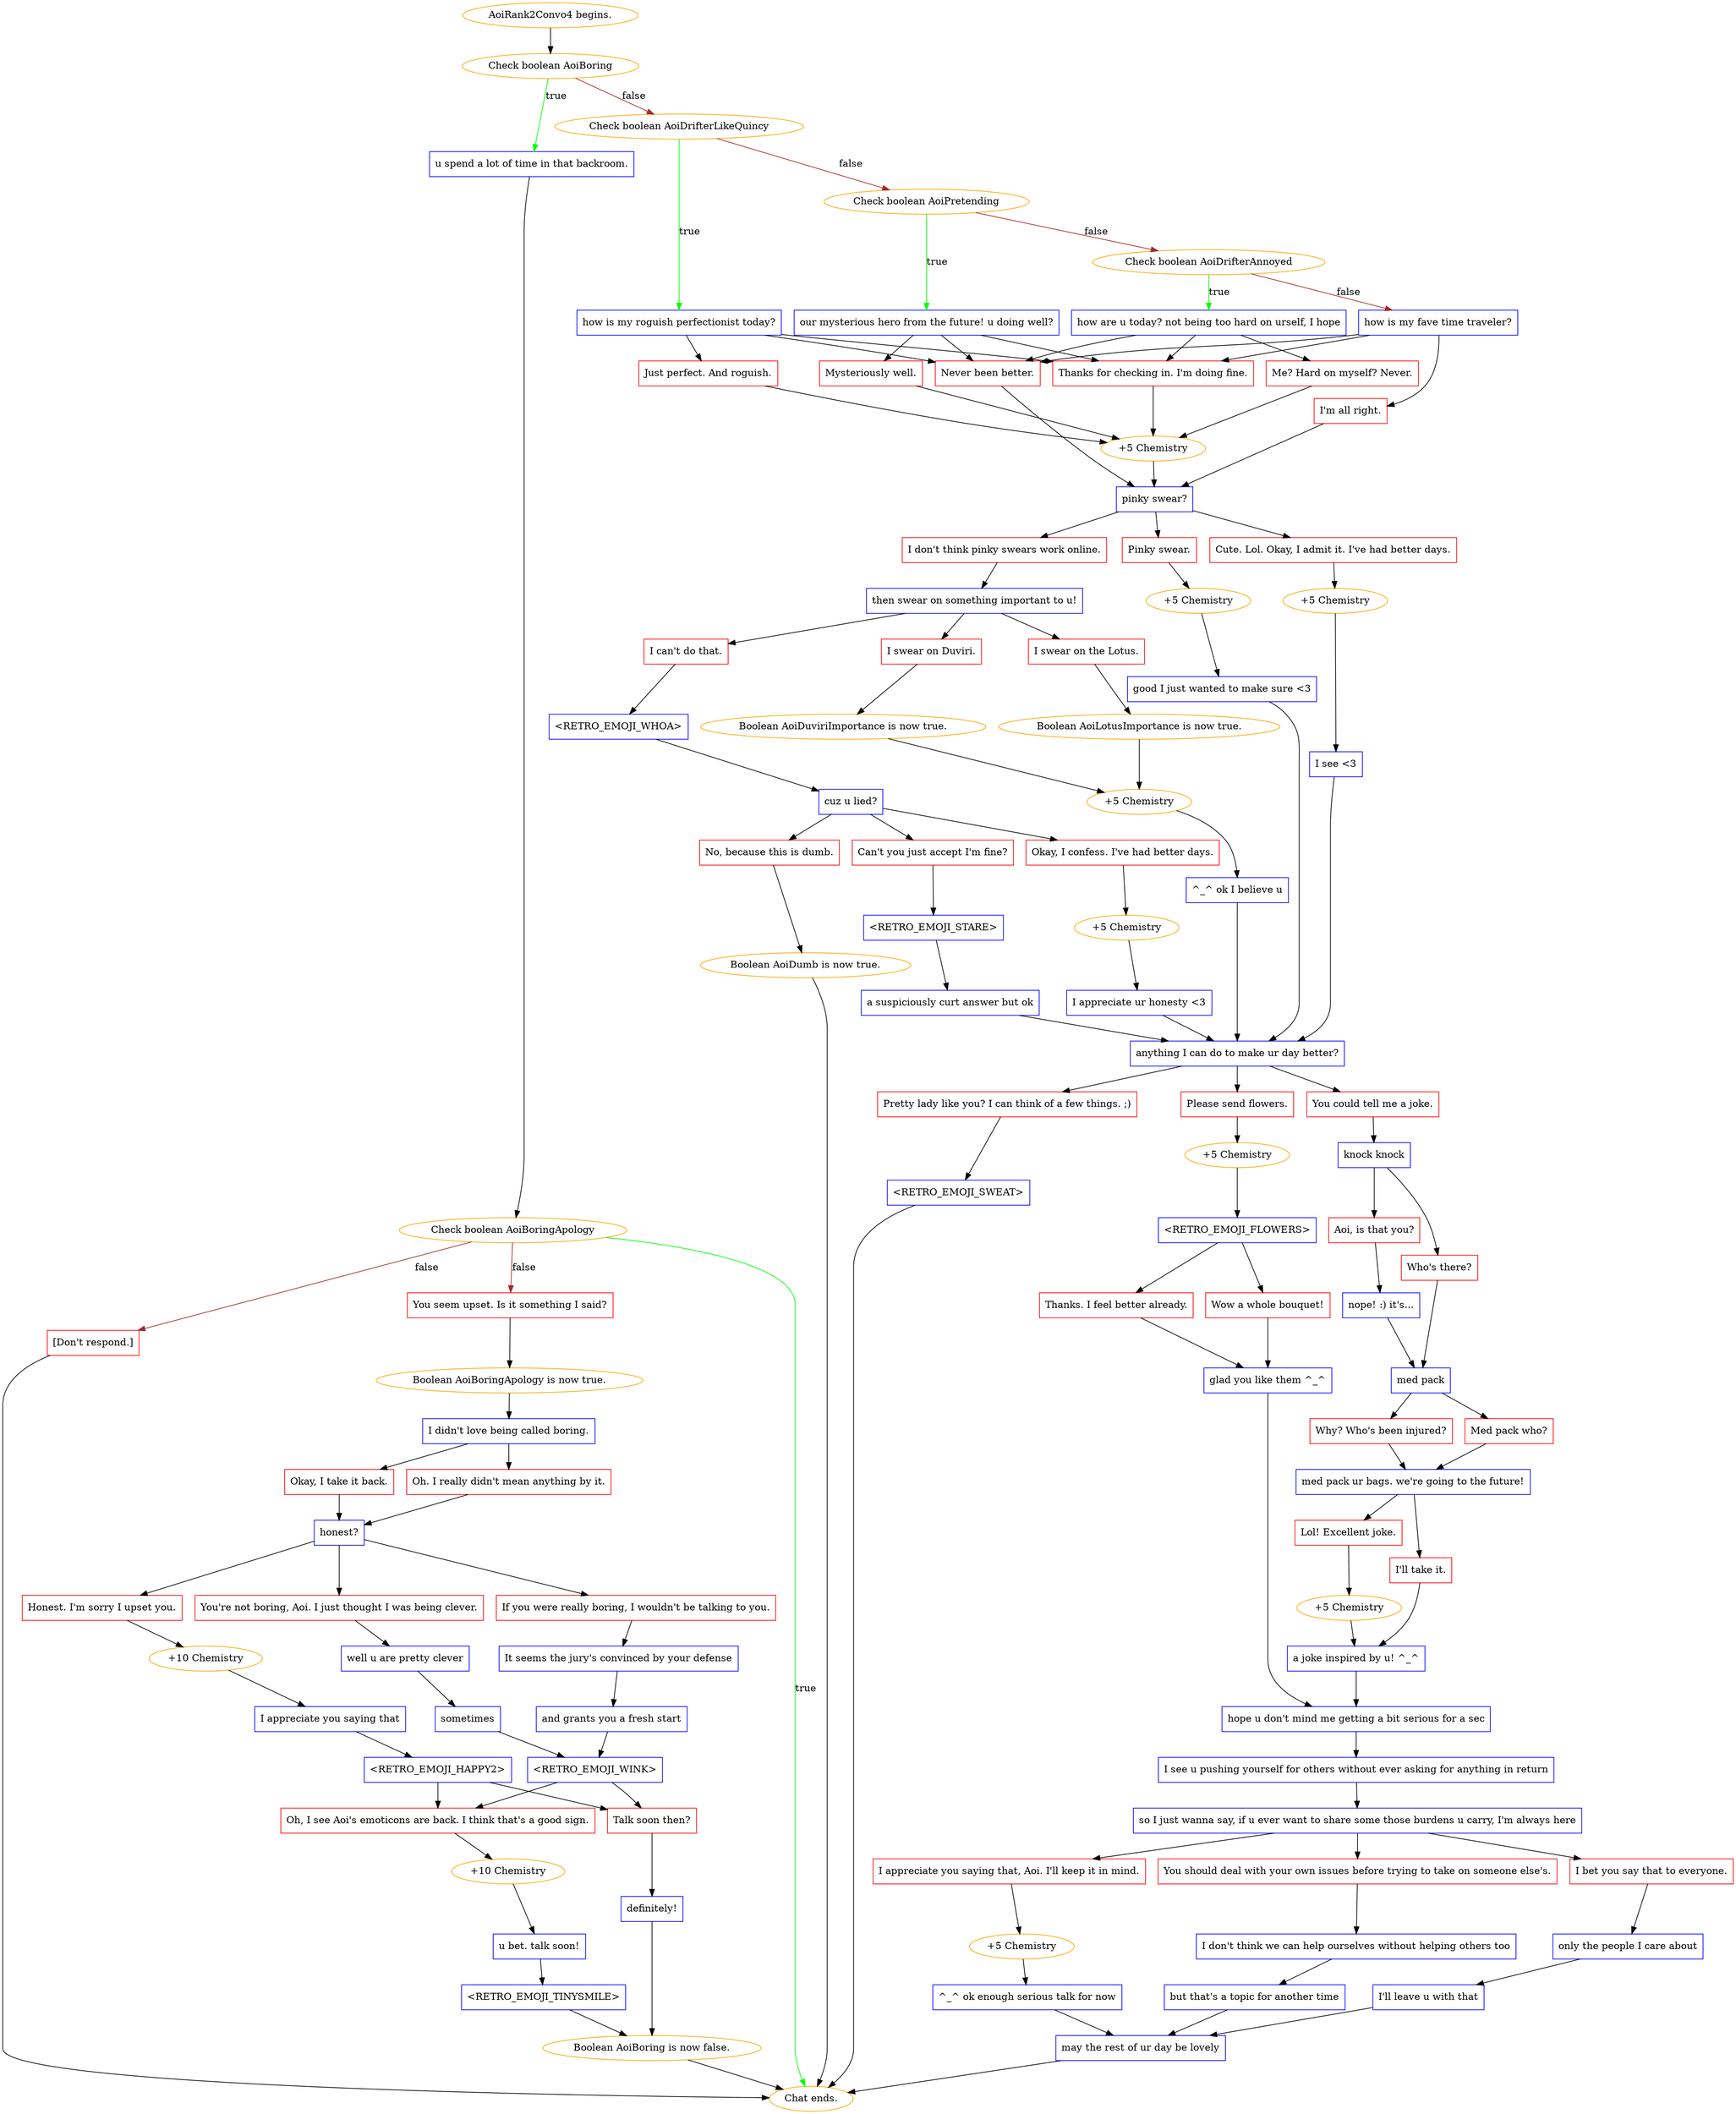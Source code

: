 digraph {
	"AoiRank2Convo4 begins." [color=orange];
		"AoiRank2Convo4 begins." -> j1890850141;
	j1890850141 [label="Check boolean AoiBoring",color=orange];
		j1890850141 -> j3752759978 [label=true,color=green];
		j1890850141 -> j4113960334 [label=false,color=brown];
	j3752759978 [label="u spend a lot of time in that backroom.",shape=box,color=blue];
		j3752759978 -> j556140287;
	j4113960334 [label="Check boolean AoiDrifterLikeQuincy",color=orange];
		j4113960334 -> j1773382278 [label=true,color=green];
		j4113960334 -> j1797833889 [label=false,color=brown];
	j556140287 [label="Check boolean AoiBoringApology",color=orange];
		j556140287 -> "Chat ends." [label=true,color=green];
		j556140287 -> j1198411402 [label=false,color=brown];
		j556140287 -> j3753019363 [label=false,color=brown];
	j1773382278 [label="how is my roguish perfectionist today?",shape=box,color=blue];
		j1773382278 -> j185265141;
		j1773382278 -> j3961988752;
		j1773382278 -> j3346215727;
	j1797833889 [label="Check boolean AoiPretending",color=orange];
		j1797833889 -> j1353498438 [label=true,color=green];
		j1797833889 -> j2808372172 [label=false,color=brown];
	"Chat ends." [color=orange];
	j1198411402 [label="You seem upset. Is it something I said?",shape=box,color=red];
		j1198411402 -> j2983998676;
	j3753019363 [label="[Don't respond.]",shape=box,color=red];
		j3753019363 -> "Chat ends.";
	j185265141 [label="Just perfect. And roguish.",shape=box,color=red];
		j185265141 -> j1749866620;
	j3961988752 [label="Thanks for checking in. I'm doing fine.",shape=box,color=red];
		j3961988752 -> j1749866620;
	j3346215727 [label="Never been better.",shape=box,color=red];
		j3346215727 -> j1405770187;
	j1353498438 [label="our mysterious hero from the future! u doing well?",shape=box,color=blue];
		j1353498438 -> j502074340;
		j1353498438 -> j3961988752;
		j1353498438 -> j3346215727;
	j2808372172 [label="Check boolean AoiDrifterAnnoyed",color=orange];
		j2808372172 -> j804225340 [label=true,color=green];
		j2808372172 -> j1891683032 [label=false,color=brown];
	j2983998676 [label="Boolean AoiBoringApology is now true.",color=orange];
		j2983998676 -> j1703075487;
	j1749866620 [label="+5 Chemistry",color=orange];
		j1749866620 -> j1405770187;
	j1405770187 [label="pinky swear?",shape=box,color=blue];
		j1405770187 -> j3654988460;
		j1405770187 -> j3152438637;
		j1405770187 -> j2774212699;
	j502074340 [label="Mysteriously well.",shape=box,color=red];
		j502074340 -> j1749866620;
	j804225340 [label="how are u today? not being too hard on urself, I hope",shape=box,color=blue];
		j804225340 -> j595691177;
		j804225340 -> j3961988752;
		j804225340 -> j3346215727;
	j1891683032 [label="how is my fave time traveler?",shape=box,color=blue];
		j1891683032 -> j2680841860;
		j1891683032 -> j3961988752;
		j1891683032 -> j3346215727;
	j1703075487 [label="I didn't love being called boring.",shape=box,color=blue];
		j1703075487 -> j1629165716;
		j1703075487 -> j324075141;
	j3654988460 [label="Pinky swear.",shape=box,color=red];
		j3654988460 -> j3615827403;
	j3152438637 [label="Cute. Lol. Okay, I admit it. I've had better days.",shape=box,color=red];
		j3152438637 -> j1769160552;
	j2774212699 [label="I don't think pinky swears work online.",shape=box,color=red];
		j2774212699 -> j3841668538;
	j595691177 [label="Me? Hard on myself? Never.",shape=box,color=red];
		j595691177 -> j1749866620;
	j2680841860 [label="I'm all right.",shape=box,color=red];
		j2680841860 -> j1405770187;
	j1629165716 [label="Oh. I really didn't mean anything by it.",shape=box,color=red];
		j1629165716 -> j2569315557;
	j324075141 [label="Okay, I take it back.",shape=box,color=red];
		j324075141 -> j2569315557;
	j3615827403 [label="+5 Chemistry",color=orange];
		j3615827403 -> j1124515088;
	j1769160552 [label="+5 Chemistry",color=orange];
		j1769160552 -> j2553525654;
	j3841668538 [label="then swear on something important to u!",shape=box,color=blue];
		j3841668538 -> j1971801082;
		j3841668538 -> j4073727471;
		j3841668538 -> j3633719407;
	j2569315557 [label="honest?",shape=box,color=blue];
		j2569315557 -> j622849329;
		j2569315557 -> j3777810110;
		j2569315557 -> j3467505280;
	j1124515088 [label="good I just wanted to make sure <3",shape=box,color=blue];
		j1124515088 -> j3630901114;
	j2553525654 [label="I see <3",shape=box,color=blue];
		j2553525654 -> j3630901114;
	j1971801082 [label="I can't do that.",shape=box,color=red];
		j1971801082 -> j650543999;
	j4073727471 [label="I swear on the Lotus.",shape=box,color=red];
		j4073727471 -> j2491325311;
	j3633719407 [label="I swear on Duviri.",shape=box,color=red];
		j3633719407 -> j2428319124;
	j622849329 [label="Honest. I'm sorry I upset you.",shape=box,color=red];
		j622849329 -> j4231199166;
	j3777810110 [label="You're not boring, Aoi. I just thought I was being clever.",shape=box,color=red];
		j3777810110 -> j2673444067;
	j3467505280 [label="If you were really boring, I wouldn't be talking to you.",shape=box,color=red];
		j3467505280 -> j2730475618;
	j3630901114 [label="anything I can do to make ur day better?",shape=box,color=blue];
		j3630901114 -> j4272193604;
		j3630901114 -> j3970181240;
		j3630901114 -> j23194351;
	j650543999 [label="<RETRO_EMOJI_WHOA>",shape=box,color=blue];
		j650543999 -> j219603010;
	j2491325311 [label="Boolean AoiLotusImportance is now true.",color=orange];
		j2491325311 -> j715150536;
	j2428319124 [label="Boolean AoiDuviriImportance is now true.",color=orange];
		j2428319124 -> j715150536;
	j4231199166 [label="+10 Chemistry",color=orange];
		j4231199166 -> j3487087158;
	j2673444067 [label="well u are pretty clever",shape=box,color=blue];
		j2673444067 -> j3315368608;
	j2730475618 [label="It seems the jury's convinced by your defense",shape=box,color=blue];
		j2730475618 -> j3387003320;
	j4272193604 [label="You could tell me a joke.",shape=box,color=red];
		j4272193604 -> j3625082965;
	j3970181240 [label="Please send flowers.",shape=box,color=red];
		j3970181240 -> j1670338355;
	j23194351 [label="Pretty lady like you? I can think of a few things. ;)",shape=box,color=red];
		j23194351 -> j2350823537;
	j219603010 [label="cuz u lied?",shape=box,color=blue];
		j219603010 -> j469537665;
		j219603010 -> j1118056490;
		j219603010 -> j3110885608;
	j715150536 [label="+5 Chemistry",color=orange];
		j715150536 -> j3630590292;
	j3487087158 [label="I appreciate you saying that",shape=box,color=blue];
		j3487087158 -> j2682546367;
	j3315368608 [label="sometimes",shape=box,color=blue];
		j3315368608 -> j4059187433;
	j3387003320 [label="and grants you a fresh start",shape=box,color=blue];
		j3387003320 -> j4059187433;
	j3625082965 [label="knock knock",shape=box,color=blue];
		j3625082965 -> j1914757800;
		j3625082965 -> j4063303988;
	j1670338355 [label="+5 Chemistry",color=orange];
		j1670338355 -> j3455633645;
	j2350823537 [label="<RETRO_EMOJI_SWEAT>",shape=box,color=blue];
		j2350823537 -> "Chat ends.";
	j469537665 [label="Okay, I confess. I've had better days.",shape=box,color=red];
		j469537665 -> j3729408786;
	j1118056490 [label="No, because this is dumb.",shape=box,color=red];
		j1118056490 -> j3041803735;
	j3110885608 [label="Can't you just accept I'm fine?",shape=box,color=red];
		j3110885608 -> j3467540047;
	j3630590292 [label="^_^ ok I believe u",shape=box,color=blue];
		j3630590292 -> j3630901114;
	j2682546367 [label="<RETRO_EMOJI_HAPPY2>",shape=box,color=blue];
		j2682546367 -> j2373074239;
		j2682546367 -> j377657138;
	j4059187433 [label="<RETRO_EMOJI_WINK>",shape=box,color=blue];
		j4059187433 -> j2373074239;
		j4059187433 -> j377657138;
	j1914757800 [label="Who's there?",shape=box,color=red];
		j1914757800 -> j1463337193;
	j4063303988 [label="Aoi, is that you?",shape=box,color=red];
		j4063303988 -> j3604157705;
	j3455633645 [label="<RETRO_EMOJI_FLOWERS>",shape=box,color=blue];
		j3455633645 -> j2952614550;
		j3455633645 -> j187171309;
	j3729408786 [label="+5 Chemistry",color=orange];
		j3729408786 -> j758715369;
	j3041803735 [label="Boolean AoiDumb is now true.",color=orange];
		j3041803735 -> "Chat ends.";
	j3467540047 [label="<RETRO_EMOJI_STARE>",shape=box,color=blue];
		j3467540047 -> j2980474055;
	j2373074239 [label="Talk soon then?",shape=box,color=red];
		j2373074239 -> j2567230389;
	j377657138 [label="Oh, I see Aoi's emoticons are back. I think that's a good sign.",shape=box,color=red];
		j377657138 -> j3223415102;
	j1463337193 [label="med pack",shape=box,color=blue];
		j1463337193 -> j2255350056;
		j1463337193 -> j2165022627;
	j3604157705 [label="nope! :) it's...",shape=box,color=blue];
		j3604157705 -> j1463337193;
	j2952614550 [label="Thanks. I feel better already.",shape=box,color=red];
		j2952614550 -> j1387777255;
	j187171309 [label="Wow a whole bouquet!",shape=box,color=red];
		j187171309 -> j1387777255;
	j758715369 [label="I appreciate ur honesty <3",shape=box,color=blue];
		j758715369 -> j3630901114;
	j2980474055 [label="a suspiciously curt answer but ok",shape=box,color=blue];
		j2980474055 -> j3630901114;
	j2567230389 [label="definitely!",shape=box,color=blue];
		j2567230389 -> j2581611291;
	j3223415102 [label="+10 Chemistry",color=orange];
		j3223415102 -> j3538712184;
	j2255350056 [label="Med pack who?",shape=box,color=red];
		j2255350056 -> j651088760;
	j2165022627 [label="Why? Who's been injured?",shape=box,color=red];
		j2165022627 -> j651088760;
	j1387777255 [label="glad you like them ^_^",shape=box,color=blue];
		j1387777255 -> j3218085200;
	j2581611291 [label="Boolean AoiBoring is now false.",color=orange];
		j2581611291 -> "Chat ends.";
	j3538712184 [label="u bet. talk soon!",shape=box,color=blue];
		j3538712184 -> j153386734;
	j651088760 [label="med pack ur bags. we're going to the future!",shape=box,color=blue];
		j651088760 -> j2711462315;
		j651088760 -> j149257565;
	j3218085200 [label="hope u don't mind me getting a bit serious for a sec",shape=box,color=blue];
		j3218085200 -> j3598827982;
	j153386734 [label="<RETRO_EMOJI_TINYSMILE>",shape=box,color=blue];
		j153386734 -> j2581611291;
	j2711462315 [label="Lol! Excellent joke.",shape=box,color=red];
		j2711462315 -> j4281449937;
	j149257565 [label="I'll take it.",shape=box,color=red];
		j149257565 -> j2776504016;
	j3598827982 [label="I see u pushing yourself for others without ever asking for anything in return",shape=box,color=blue];
		j3598827982 -> j67044345;
	j4281449937 [label="+5 Chemistry",color=orange];
		j4281449937 -> j2776504016;
	j2776504016 [label="a joke inspired by u! ^_^",shape=box,color=blue];
		j2776504016 -> j3218085200;
	j67044345 [label="so I just wanna say, if u ever want to share some those burdens u carry, I'm always here",shape=box,color=blue];
		j67044345 -> j3212908573;
		j67044345 -> j827502003;
		j67044345 -> j174130761;
	j3212908573 [label="I appreciate you saying that, Aoi. I'll keep it in mind.",shape=box,color=red];
		j3212908573 -> j2284214614;
	j827502003 [label="You should deal with your own issues before trying to take on someone else's.",shape=box,color=red];
		j827502003 -> j2344071879;
	j174130761 [label="I bet you say that to everyone.",shape=box,color=red];
		j174130761 -> j2135506731;
	j2284214614 [label="+5 Chemistry",color=orange];
		j2284214614 -> j1429107748;
	j2344071879 [label="I don't think we can help ourselves without helping others too",shape=box,color=blue];
		j2344071879 -> j273356512;
	j2135506731 [label="only the people I care about",shape=box,color=blue];
		j2135506731 -> j1142722650;
	j1429107748 [label="^_^ ok enough serious talk for now",shape=box,color=blue];
		j1429107748 -> j1026134735;
	j273356512 [label="but that's a topic for another time",shape=box,color=blue];
		j273356512 -> j1026134735;
	j1142722650 [label="I'll leave u with that",shape=box,color=blue];
		j1142722650 -> j1026134735;
	j1026134735 [label="may the rest of ur day be lovely",shape=box,color=blue];
		j1026134735 -> "Chat ends.";
}